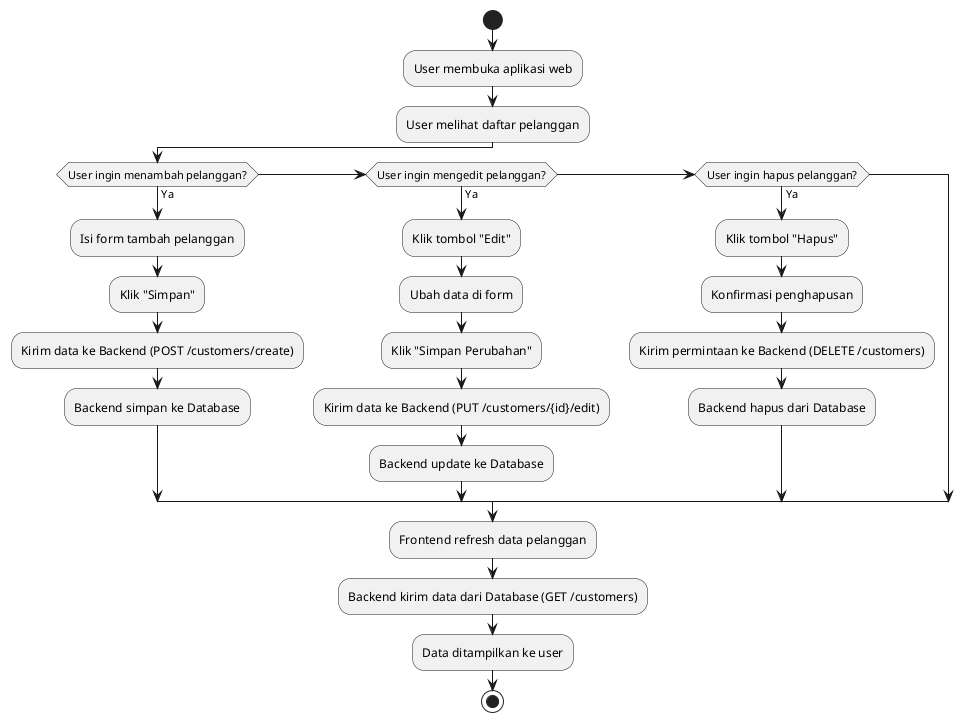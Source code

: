@startuml
start

:User membuka aplikasi web;
:User melihat daftar pelanggan;
if (User ingin menambah pelanggan?) then (Ya)
  :Isi form tambah pelanggan;
  :Klik "Simpan";
  :Kirim data ke Backend (POST /customers/create);
  :Backend simpan ke Database;
elseif (User ingin mengedit pelanggan?) then (Ya)
  :Klik tombol "Edit";
  :Ubah data di form;
  :Klik "Simpan Perubahan";
  :Kirim data ke Backend (PUT /customers/{id}/edit);
  :Backend update ke Database;
elseif (User ingin hapus pelanggan?) then (Ya)
  :Klik tombol "Hapus";
  :Konfirmasi penghapusan;
  :Kirim permintaan ke Backend (DELETE /customers);
  :Backend hapus dari Database;
endif

:Frontend refresh data pelanggan;
:Backend kirim data dari Database (GET /customers);
:Data ditampilkan ke user;

stop
@enduml